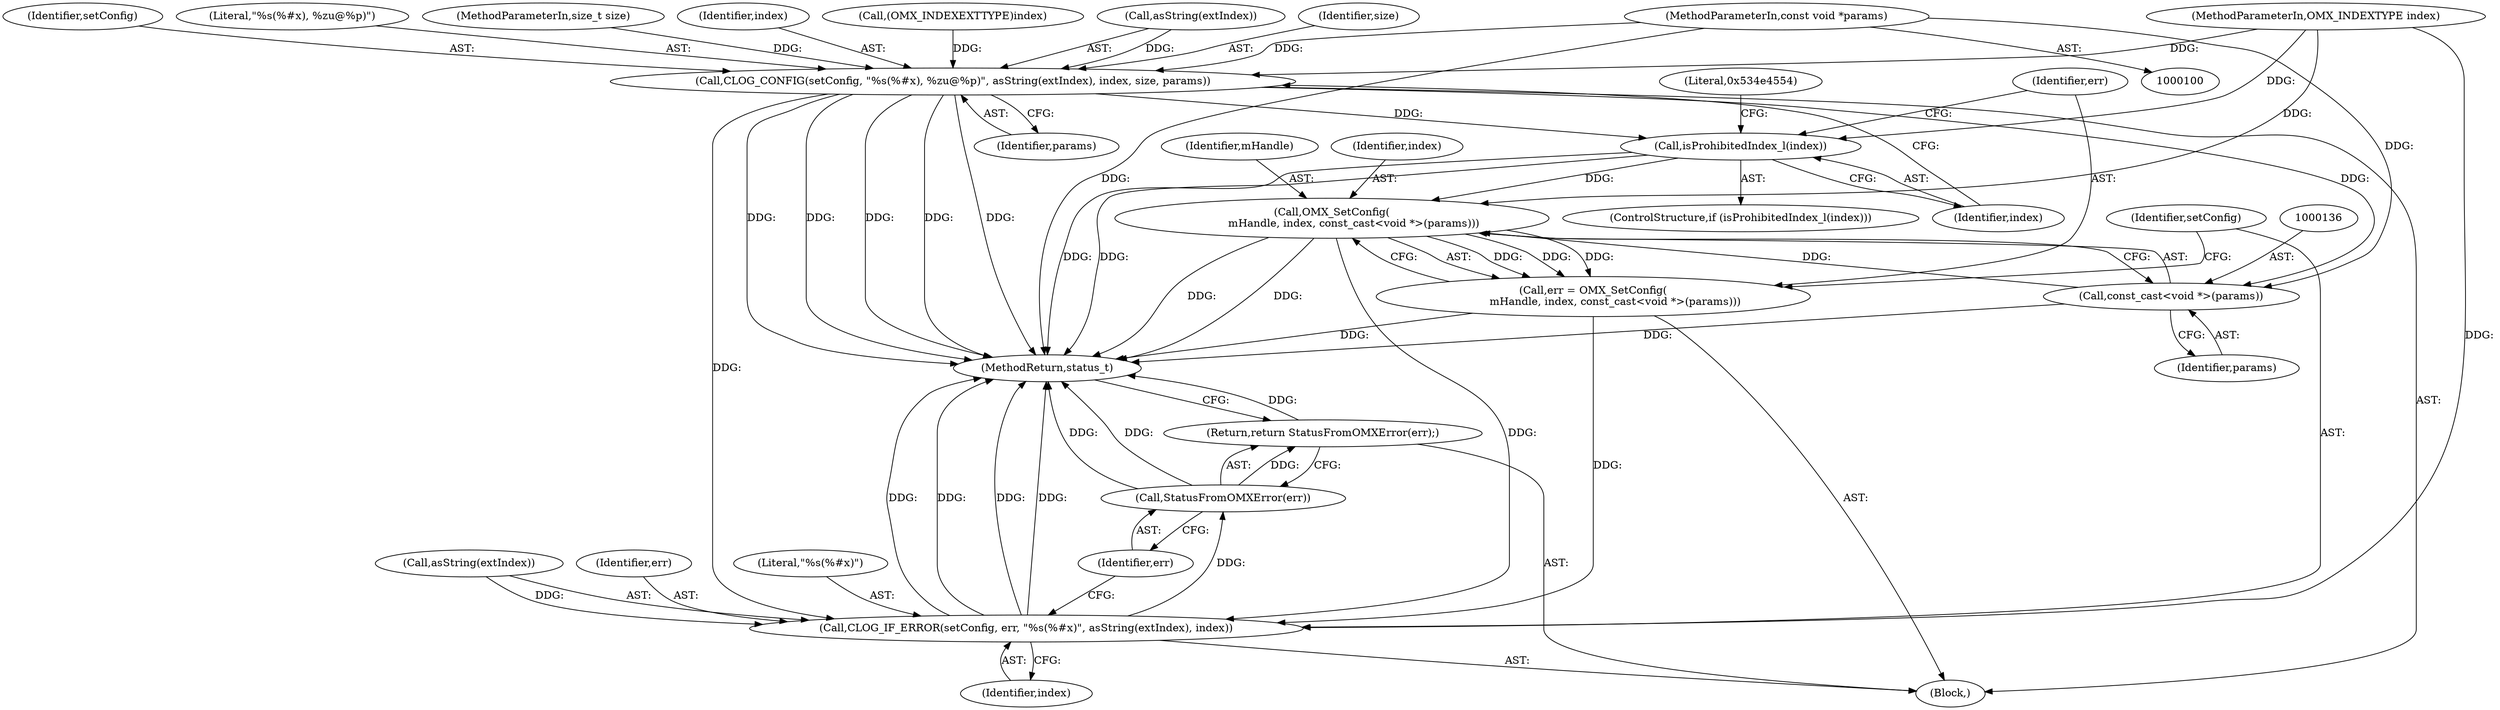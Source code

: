 digraph "0_Android_0f177948ae2640bfe4d70f8e4248e106406b3b0a_13@pointer" {
"1000102" [label="(MethodParameterIn,const void *params)"];
"1000112" [label="(Call,CLOG_CONFIG(setConfig, \"%s(%#x), %zu@%p)\", asString(extIndex), index, size, params))"];
"1000121" [label="(Call,isProhibitedIndex_l(index))"];
"1000132" [label="(Call,OMX_SetConfig(\n             mHandle, index, const_cast<void *>(params)))"];
"1000130" [label="(Call,err = OMX_SetConfig(\n             mHandle, index, const_cast<void *>(params)))"];
"1000138" [label="(Call,CLOG_IF_ERROR(setConfig, err, \"%s(%#x)\", asString(extIndex), index))"];
"1000146" [label="(Call,StatusFromOMXError(err))"];
"1000145" [label="(Return,return StatusFromOMXError(err);)"];
"1000135" [label="(Call,const_cast<void *>(params))"];
"1000122" [label="(Identifier,index)"];
"1000112" [label="(Call,CLOG_CONFIG(setConfig, \"%s(%#x), %zu@%p)\", asString(extIndex), index, size, params))"];
"1000117" [label="(Identifier,index)"];
"1000109" [label="(Call,(OMX_INDEXEXTTYPE)index)"];
"1000131" [label="(Identifier,err)"];
"1000101" [label="(MethodParameterIn,OMX_INDEXTYPE index)"];
"1000119" [label="(Identifier,params)"];
"1000146" [label="(Call,StatusFromOMXError(err))"];
"1000138" [label="(Call,CLOG_IF_ERROR(setConfig, err, \"%s(%#x)\", asString(extIndex), index))"];
"1000139" [label="(Identifier,setConfig)"];
"1000133" [label="(Identifier,mHandle)"];
"1000144" [label="(Identifier,index)"];
"1000137" [label="(Identifier,params)"];
"1000115" [label="(Call,asString(extIndex))"];
"1000142" [label="(Call,asString(extIndex))"];
"1000145" [label="(Return,return StatusFromOMXError(err);)"];
"1000118" [label="(Identifier,size)"];
"1000104" [label="(Block,)"];
"1000130" [label="(Call,err = OMX_SetConfig(\n             mHandle, index, const_cast<void *>(params)))"];
"1000134" [label="(Identifier,index)"];
"1000113" [label="(Identifier,setConfig)"];
"1000121" [label="(Call,isProhibitedIndex_l(index))"];
"1000140" [label="(Identifier,err)"];
"1000102" [label="(MethodParameterIn,const void *params)"];
"1000147" [label="(Identifier,err)"];
"1000141" [label="(Literal,\"%s(%#x)\")"];
"1000114" [label="(Literal,\"%s(%#x), %zu@%p)\")"];
"1000148" [label="(MethodReturn,status_t)"];
"1000125" [label="(Literal,0x534e4554)"];
"1000135" [label="(Call,const_cast<void *>(params))"];
"1000120" [label="(ControlStructure,if (isProhibitedIndex_l(index)))"];
"1000103" [label="(MethodParameterIn,size_t size)"];
"1000132" [label="(Call,OMX_SetConfig(\n             mHandle, index, const_cast<void *>(params)))"];
"1000102" -> "1000100"  [label="AST: "];
"1000102" -> "1000148"  [label="DDG: "];
"1000102" -> "1000112"  [label="DDG: "];
"1000102" -> "1000135"  [label="DDG: "];
"1000112" -> "1000104"  [label="AST: "];
"1000112" -> "1000119"  [label="CFG: "];
"1000113" -> "1000112"  [label="AST: "];
"1000114" -> "1000112"  [label="AST: "];
"1000115" -> "1000112"  [label="AST: "];
"1000117" -> "1000112"  [label="AST: "];
"1000118" -> "1000112"  [label="AST: "];
"1000119" -> "1000112"  [label="AST: "];
"1000122" -> "1000112"  [label="CFG: "];
"1000112" -> "1000148"  [label="DDG: "];
"1000112" -> "1000148"  [label="DDG: "];
"1000112" -> "1000148"  [label="DDG: "];
"1000112" -> "1000148"  [label="DDG: "];
"1000112" -> "1000148"  [label="DDG: "];
"1000115" -> "1000112"  [label="DDG: "];
"1000109" -> "1000112"  [label="DDG: "];
"1000101" -> "1000112"  [label="DDG: "];
"1000103" -> "1000112"  [label="DDG: "];
"1000112" -> "1000121"  [label="DDG: "];
"1000112" -> "1000135"  [label="DDG: "];
"1000112" -> "1000138"  [label="DDG: "];
"1000121" -> "1000120"  [label="AST: "];
"1000121" -> "1000122"  [label="CFG: "];
"1000122" -> "1000121"  [label="AST: "];
"1000125" -> "1000121"  [label="CFG: "];
"1000131" -> "1000121"  [label="CFG: "];
"1000121" -> "1000148"  [label="DDG: "];
"1000121" -> "1000148"  [label="DDG: "];
"1000101" -> "1000121"  [label="DDG: "];
"1000121" -> "1000132"  [label="DDG: "];
"1000132" -> "1000130"  [label="AST: "];
"1000132" -> "1000135"  [label="CFG: "];
"1000133" -> "1000132"  [label="AST: "];
"1000134" -> "1000132"  [label="AST: "];
"1000135" -> "1000132"  [label="AST: "];
"1000130" -> "1000132"  [label="CFG: "];
"1000132" -> "1000148"  [label="DDG: "];
"1000132" -> "1000148"  [label="DDG: "];
"1000132" -> "1000130"  [label="DDG: "];
"1000132" -> "1000130"  [label="DDG: "];
"1000132" -> "1000130"  [label="DDG: "];
"1000101" -> "1000132"  [label="DDG: "];
"1000135" -> "1000132"  [label="DDG: "];
"1000132" -> "1000138"  [label="DDG: "];
"1000130" -> "1000104"  [label="AST: "];
"1000131" -> "1000130"  [label="AST: "];
"1000139" -> "1000130"  [label="CFG: "];
"1000130" -> "1000148"  [label="DDG: "];
"1000130" -> "1000138"  [label="DDG: "];
"1000138" -> "1000104"  [label="AST: "];
"1000138" -> "1000144"  [label="CFG: "];
"1000139" -> "1000138"  [label="AST: "];
"1000140" -> "1000138"  [label="AST: "];
"1000141" -> "1000138"  [label="AST: "];
"1000142" -> "1000138"  [label="AST: "];
"1000144" -> "1000138"  [label="AST: "];
"1000147" -> "1000138"  [label="CFG: "];
"1000138" -> "1000148"  [label="DDG: "];
"1000138" -> "1000148"  [label="DDG: "];
"1000138" -> "1000148"  [label="DDG: "];
"1000138" -> "1000148"  [label="DDG: "];
"1000142" -> "1000138"  [label="DDG: "];
"1000101" -> "1000138"  [label="DDG: "];
"1000138" -> "1000146"  [label="DDG: "];
"1000146" -> "1000145"  [label="AST: "];
"1000146" -> "1000147"  [label="CFG: "];
"1000147" -> "1000146"  [label="AST: "];
"1000145" -> "1000146"  [label="CFG: "];
"1000146" -> "1000148"  [label="DDG: "];
"1000146" -> "1000148"  [label="DDG: "];
"1000146" -> "1000145"  [label="DDG: "];
"1000145" -> "1000104"  [label="AST: "];
"1000148" -> "1000145"  [label="CFG: "];
"1000145" -> "1000148"  [label="DDG: "];
"1000135" -> "1000137"  [label="CFG: "];
"1000136" -> "1000135"  [label="AST: "];
"1000137" -> "1000135"  [label="AST: "];
"1000135" -> "1000148"  [label="DDG: "];
}
